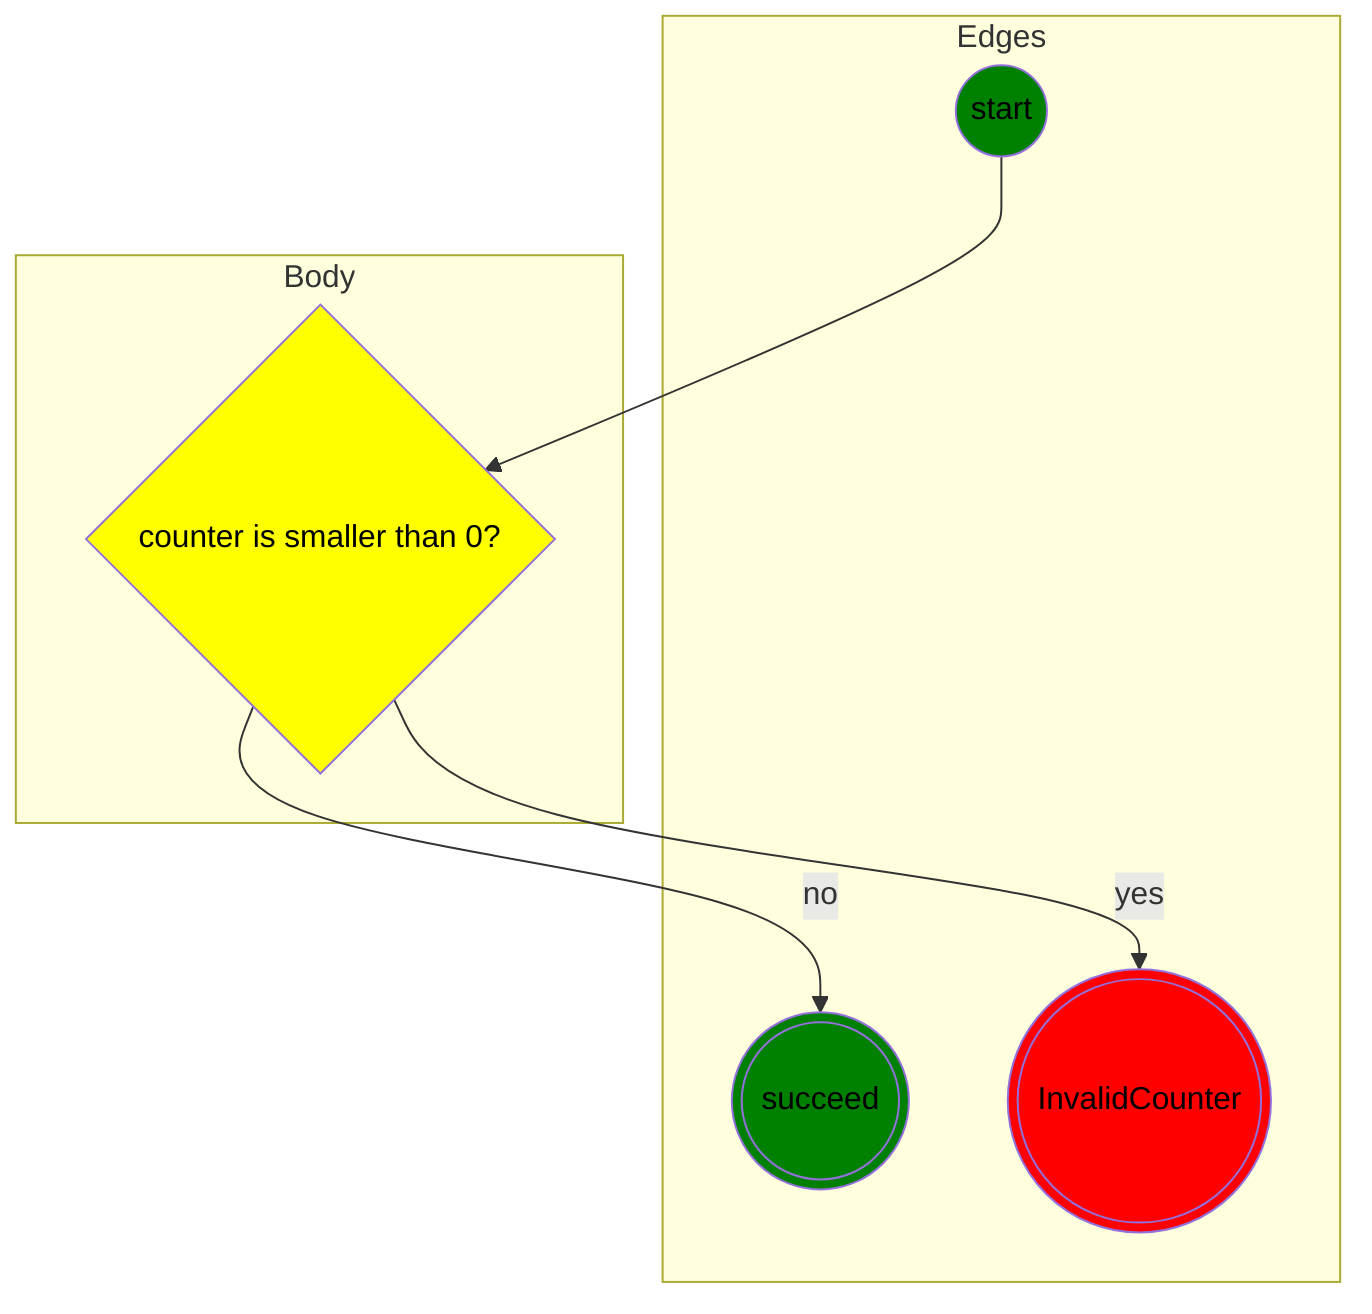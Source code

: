 flowchart TD
    subgraph Edges
      classDef Pass fill:green,color:black
      start:::Pass@{ shape: circle, label: "start" }
      succeed:::Pass@{ shape: dbl-circ, label: "succeed" }

      classDef Error fill:red,color:black
      InvalidCounterError:::Error@{ shape: dbl-circ, label: "InvalidCounter" }
    end

    subgraph Body
      classDef Choice fill:yellow,color:black
      counterIsSmallerThan0{"counter is smaller than 0?"}:::Choice

    end

    start --> counterIsSmallerThan0
    counterIsSmallerThan0 -->|no| succeed
    counterIsSmallerThan0 -->|yes| InvalidCounterError